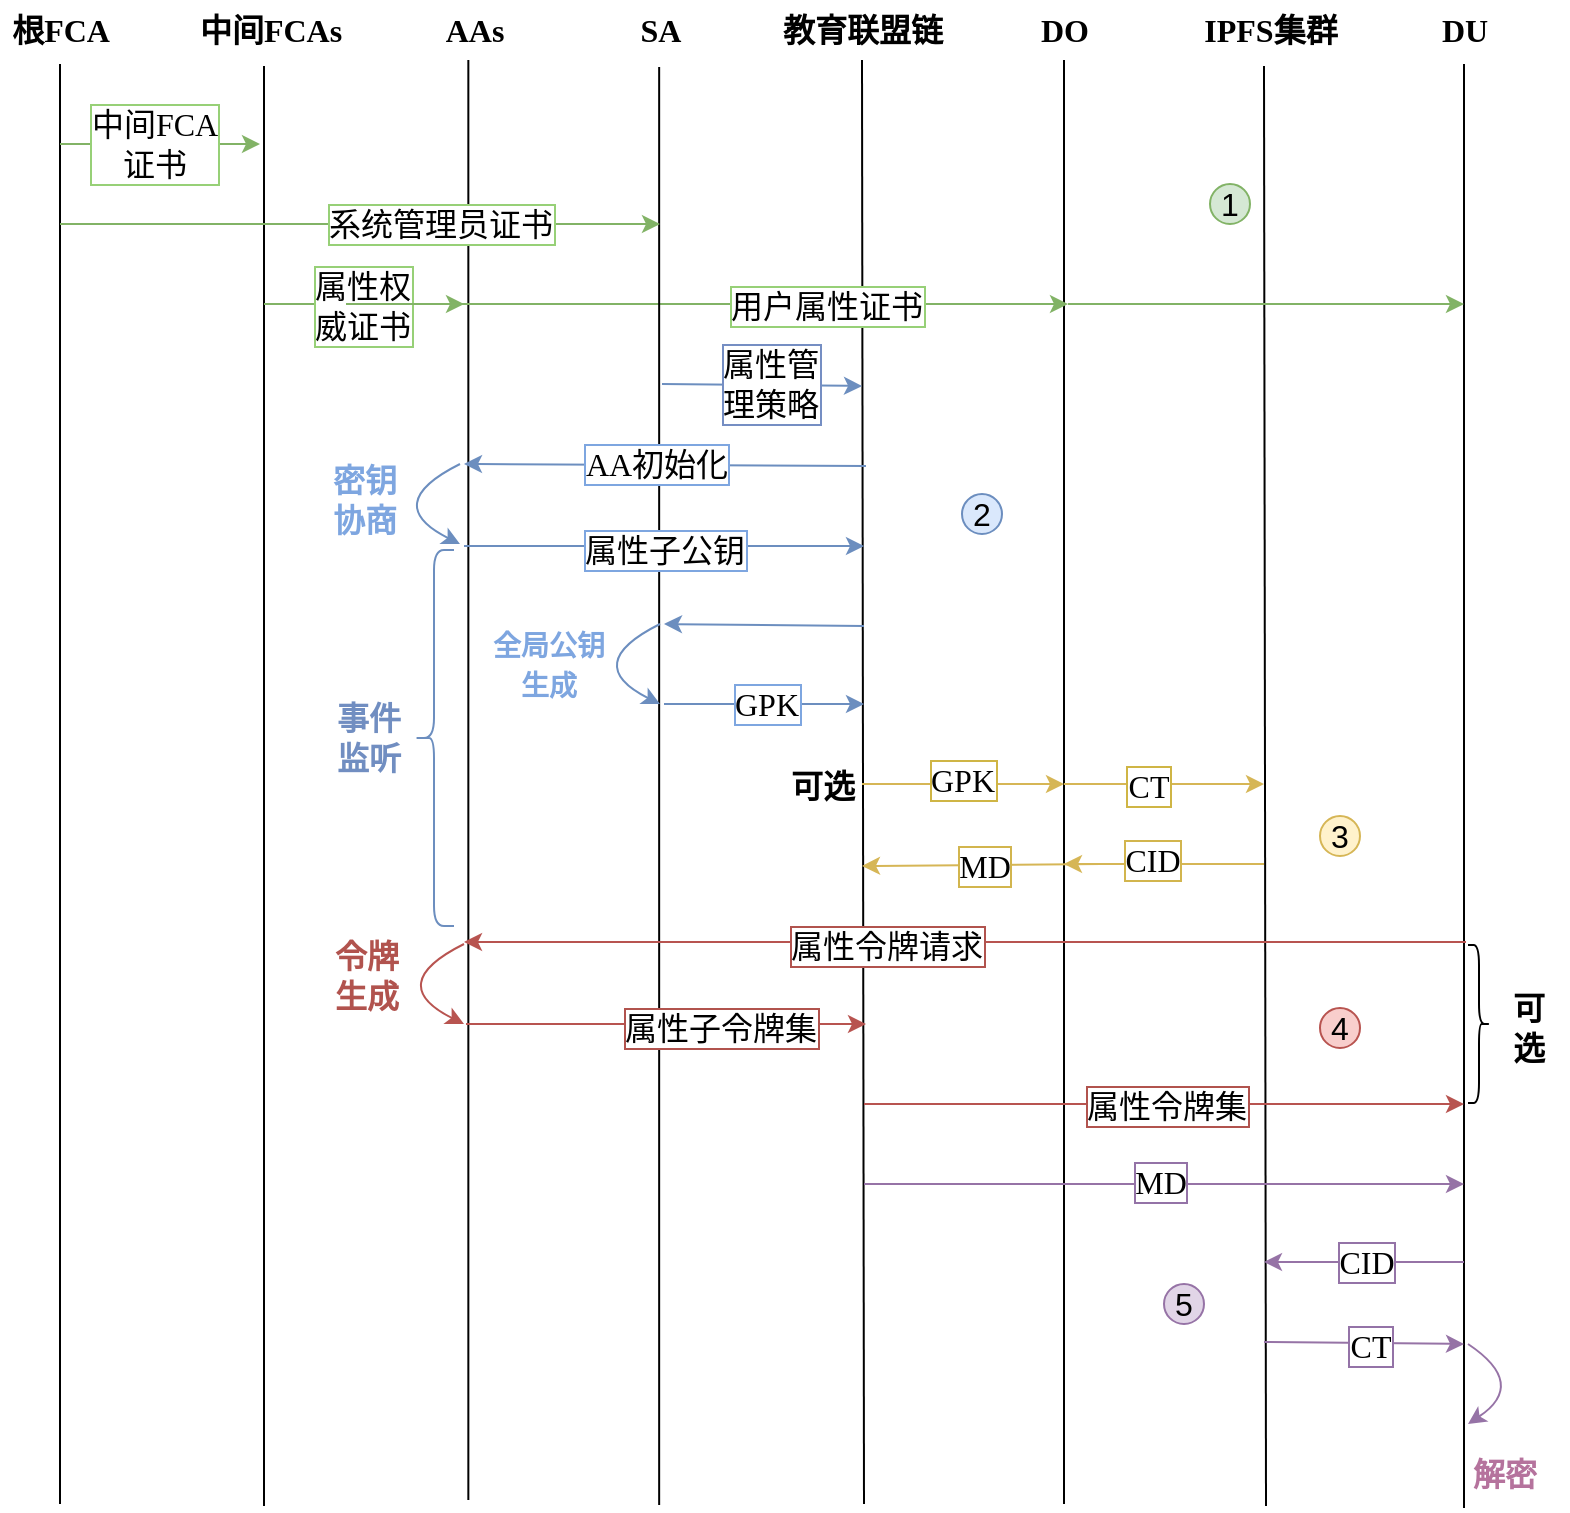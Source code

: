 <mxfile version="24.2.7" type="github">
  <diagram name="第 1 页" id="jYvDmB9UrdElBcq9cQ24">
    <mxGraphModel dx="1195" dy="643" grid="1" gridSize="10" guides="1" tooltips="1" connect="1" arrows="1" fold="1" page="1" pageScale="1" pageWidth="827" pageHeight="1169" math="0" shadow="0">
      <root>
        <mxCell id="0" />
        <mxCell id="1" parent="0" />
        <mxCell id="ZbWRhIcGq7qZfUtx-Eha-1" value="" style="endArrow=none;html=1;rounded=0;fontSize=16;fontFamily=宋体;" parent="1" edge="1">
          <mxGeometry width="50" height="50" relative="1" as="geometry">
            <mxPoint x="318" y="880" as="sourcePoint" />
            <mxPoint x="318" y="160" as="targetPoint" />
          </mxGeometry>
        </mxCell>
        <mxCell id="ZbWRhIcGq7qZfUtx-Eha-2" value="根FCA" style="text;html=1;align=center;verticalAlign=middle;resizable=0;points=[];autosize=1;strokeColor=none;fillColor=none;fontSize=16;fontFamily=宋体;fontStyle=1" parent="1" vertex="1">
          <mxGeometry x="288" y="128" width="60" height="30" as="geometry" />
        </mxCell>
        <mxCell id="ZbWRhIcGq7qZfUtx-Eha-3" value="" style="endArrow=none;html=1;rounded=0;fontSize=16;fontFamily=宋体;" parent="1" edge="1">
          <mxGeometry width="50" height="50" relative="1" as="geometry">
            <mxPoint x="420" y="881" as="sourcePoint" />
            <mxPoint x="420" y="161" as="targetPoint" />
          </mxGeometry>
        </mxCell>
        <mxCell id="ZbWRhIcGq7qZfUtx-Eha-4" value="中间FCAs" style="text;html=1;align=center;verticalAlign=middle;resizable=0;points=[];autosize=1;strokeColor=none;fillColor=none;fontSize=16;fontFamily=宋体;fontStyle=1" parent="1" vertex="1">
          <mxGeometry x="378" y="128" width="90" height="30" as="geometry" />
        </mxCell>
        <mxCell id="ZbWRhIcGq7qZfUtx-Eha-5" value="" style="endArrow=none;html=1;rounded=0;fontSize=16;fontFamily=宋体;" parent="1" edge="1">
          <mxGeometry width="50" height="50" relative="1" as="geometry">
            <mxPoint x="522.17" y="878" as="sourcePoint" />
            <mxPoint x="522.17" y="158" as="targetPoint" />
          </mxGeometry>
        </mxCell>
        <mxCell id="ZbWRhIcGq7qZfUtx-Eha-6" value="AAs" style="text;html=1;align=center;verticalAlign=middle;resizable=0;points=[];autosize=1;strokeColor=none;fillColor=none;fontSize=16;fontFamily=宋体;fontStyle=1" parent="1" vertex="1">
          <mxGeometry x="500" y="128" width="50" height="30" as="geometry" />
        </mxCell>
        <mxCell id="ZbWRhIcGq7qZfUtx-Eha-7" value="" style="endArrow=none;html=1;rounded=0;fontSize=16;fontFamily=宋体;" parent="1" edge="1">
          <mxGeometry width="50" height="50" relative="1" as="geometry">
            <mxPoint x="720" y="880" as="sourcePoint" />
            <mxPoint x="719" y="158" as="targetPoint" />
          </mxGeometry>
        </mxCell>
        <mxCell id="ZbWRhIcGq7qZfUtx-Eha-8" value="教育联盟链" style="text;html=1;align=center;verticalAlign=middle;resizable=0;points=[];autosize=1;strokeColor=none;fillColor=none;fontSize=16;fontFamily=宋体;fontStyle=1" parent="1" vertex="1">
          <mxGeometry x="669" y="128" width="100" height="30" as="geometry" />
        </mxCell>
        <mxCell id="ZbWRhIcGq7qZfUtx-Eha-9" value="" style="endArrow=none;html=1;rounded=0;fontSize=16;fontFamily=宋体;" parent="1" edge="1">
          <mxGeometry width="50" height="50" relative="1" as="geometry">
            <mxPoint x="921" y="881" as="sourcePoint" />
            <mxPoint x="920" y="161" as="targetPoint" />
          </mxGeometry>
        </mxCell>
        <mxCell id="ZbWRhIcGq7qZfUtx-Eha-10" value="IPFS集群" style="text;html=1;align=center;verticalAlign=middle;resizable=0;points=[];autosize=1;strokeColor=none;fillColor=none;fontSize=16;fontFamily=宋体;fontStyle=1" parent="1" vertex="1">
          <mxGeometry x="878" y="128" width="90" height="30" as="geometry" />
        </mxCell>
        <mxCell id="ZbWRhIcGq7qZfUtx-Eha-11" value="" style="endArrow=none;html=1;rounded=0;fontSize=16;fontFamily=宋体;" parent="1" edge="1">
          <mxGeometry width="50" height="50" relative="1" as="geometry">
            <mxPoint x="1020" y="882" as="sourcePoint" />
            <mxPoint x="1020" y="160" as="targetPoint" />
          </mxGeometry>
        </mxCell>
        <mxCell id="ZbWRhIcGq7qZfUtx-Eha-12" value="DU" style="text;html=1;align=center;verticalAlign=middle;resizable=0;points=[];autosize=1;strokeColor=none;fillColor=none;fontSize=16;fontFamily=宋体;fontStyle=1" parent="1" vertex="1">
          <mxGeometry x="1000" y="128" width="40" height="30" as="geometry" />
        </mxCell>
        <mxCell id="ZbWRhIcGq7qZfUtx-Eha-15" value="" style="endArrow=none;html=1;rounded=0;fontSize=16;fontFamily=宋体;" parent="1" edge="1">
          <mxGeometry width="50" height="50" relative="1" as="geometry">
            <mxPoint x="820" y="880" as="sourcePoint" />
            <mxPoint x="820" y="158" as="targetPoint" />
          </mxGeometry>
        </mxCell>
        <mxCell id="ZbWRhIcGq7qZfUtx-Eha-16" value="DO" style="text;html=1;align=center;verticalAlign=middle;resizable=0;points=[];autosize=1;strokeColor=none;fillColor=none;fontSize=16;fontFamily=宋体;fontStyle=1" parent="1" vertex="1">
          <mxGeometry x="800" y="128" width="40" height="30" as="geometry" />
        </mxCell>
        <mxCell id="ZbWRhIcGq7qZfUtx-Eha-17" value="" style="endArrow=classic;html=1;rounded=0;labelBorderColor=default;fontSize=16;fontFamily=宋体;fontColor=#97D077;fillColor=#d5e8d4;strokeColor=#82b366;" parent="1" edge="1">
          <mxGeometry width="50" height="50" relative="1" as="geometry">
            <mxPoint x="318" y="200" as="sourcePoint" />
            <mxPoint x="418" y="200" as="targetPoint" />
          </mxGeometry>
        </mxCell>
        <mxCell id="ZbWRhIcGq7qZfUtx-Eha-40" value="中间FCA&lt;div&gt;证书&lt;/div&gt;" style="edgeLabel;html=1;align=center;verticalAlign=middle;resizable=0;points=[];labelBorderColor=#97D077;fontSize=16;fontFamily=宋体;fontColor=#000000;" parent="ZbWRhIcGq7qZfUtx-Eha-17" vertex="1" connectable="0">
          <mxGeometry x="-0.142" y="2" relative="1" as="geometry">
            <mxPoint x="4" y="2" as="offset" />
          </mxGeometry>
        </mxCell>
        <mxCell id="ZbWRhIcGq7qZfUtx-Eha-18" value="" style="endArrow=classic;html=1;rounded=0;labelBorderColor=default;fontSize=16;fontFamily=宋体;fontColor=#000000;fillColor=#d5e8d4;strokeColor=#82b366;" parent="1" edge="1">
          <mxGeometry width="50" height="50" relative="1" as="geometry">
            <mxPoint x="420" y="280" as="sourcePoint" />
            <mxPoint x="520" y="280" as="targetPoint" />
          </mxGeometry>
        </mxCell>
        <mxCell id="ZbWRhIcGq7qZfUtx-Eha-42" value="属性权&lt;div&gt;威证书&lt;/div&gt;" style="edgeLabel;html=1;align=center;verticalAlign=middle;resizable=0;points=[];labelBorderColor=#97D077;fontSize=16;fontFamily=宋体;fontColor=#000000;" parent="ZbWRhIcGq7qZfUtx-Eha-18" vertex="1" connectable="0">
          <mxGeometry x="0.051" y="-1" relative="1" as="geometry">
            <mxPoint x="-4" as="offset" />
          </mxGeometry>
        </mxCell>
        <mxCell id="ZbWRhIcGq7qZfUtx-Eha-19" value="" style="endArrow=classic;html=1;rounded=0;labelBorderColor=default;fontSize=16;fontFamily=宋体;fontColor=#000000;fillColor=#d5e8d4;strokeColor=#82b366;" parent="1" edge="1">
          <mxGeometry width="50" height="50" relative="1" as="geometry">
            <mxPoint x="461" y="280" as="sourcePoint" />
            <mxPoint x="822" y="280" as="targetPoint" />
          </mxGeometry>
        </mxCell>
        <mxCell id="ZbWRhIcGq7qZfUtx-Eha-43" value="用户属性证书" style="edgeLabel;html=1;align=center;verticalAlign=middle;resizable=0;points=[];labelBorderColor=#97D077;fontSize=16;fontFamily=宋体;fontColor=#000000;" parent="ZbWRhIcGq7qZfUtx-Eha-19" vertex="1" connectable="0">
          <mxGeometry x="0.615" y="-1" relative="1" as="geometry">
            <mxPoint x="-52" as="offset" />
          </mxGeometry>
        </mxCell>
        <mxCell id="ZbWRhIcGq7qZfUtx-Eha-20" value="" style="endArrow=none;html=1;rounded=0;fontSize=16;fontFamily=宋体;" parent="1" edge="1">
          <mxGeometry width="50" height="50" relative="1" as="geometry">
            <mxPoint x="617.58" y="880.5" as="sourcePoint" />
            <mxPoint x="617.58" y="161.5" as="targetPoint" />
          </mxGeometry>
        </mxCell>
        <mxCell id="ZbWRhIcGq7qZfUtx-Eha-21" value="SA" style="text;html=1;align=center;verticalAlign=middle;resizable=0;points=[];autosize=1;strokeColor=none;fillColor=none;fontSize=16;fontFamily=宋体;fontStyle=1" parent="1" vertex="1">
          <mxGeometry x="598" y="128" width="40" height="30" as="geometry" />
        </mxCell>
        <mxCell id="ZbWRhIcGq7qZfUtx-Eha-22" value="" style="endArrow=classic;html=1;rounded=0;labelBorderColor=default;fontSize=16;fontFamily=宋体;fontColor=#97D077;fillColor=#d5e8d4;strokeColor=#82b366;" parent="1" edge="1">
          <mxGeometry width="50" height="50" relative="1" as="geometry">
            <mxPoint x="822" y="280" as="sourcePoint" />
            <mxPoint x="1020" y="280" as="targetPoint" />
          </mxGeometry>
        </mxCell>
        <mxCell id="ZbWRhIcGq7qZfUtx-Eha-23" value="" style="endArrow=classic;html=1;rounded=0;labelBorderColor=default;fontSize=16;fontFamily=宋体;fontColor=#97D077;fillColor=#d5e8d4;strokeColor=#82b366;" parent="1" edge="1">
          <mxGeometry width="50" height="50" relative="1" as="geometry">
            <mxPoint x="318" y="240" as="sourcePoint" />
            <mxPoint x="618" y="240" as="targetPoint" />
          </mxGeometry>
        </mxCell>
        <mxCell id="ZbWRhIcGq7qZfUtx-Eha-41" value="系统管理员证书" style="edgeLabel;html=1;align=center;verticalAlign=middle;resizable=0;points=[];labelBorderColor=#97D077;fontSize=16;fontFamily=宋体;fontColor=#000000;" parent="ZbWRhIcGq7qZfUtx-Eha-23" vertex="1" connectable="0">
          <mxGeometry x="-0.001" relative="1" as="geometry">
            <mxPoint x="40" as="offset" />
          </mxGeometry>
        </mxCell>
        <mxCell id="ZbWRhIcGq7qZfUtx-Eha-25" value="" style="endArrow=classic;html=1;rounded=0;labelBorderColor=default;fontSize=16;fontFamily=宋体;fillColor=#dae8fc;strokeColor=#6c8ebf;fontColor=default;" parent="1" edge="1">
          <mxGeometry width="50" height="50" relative="1" as="geometry">
            <mxPoint x="619" y="320" as="sourcePoint" />
            <mxPoint x="719" y="321" as="targetPoint" />
          </mxGeometry>
        </mxCell>
        <mxCell id="ZbWRhIcGq7qZfUtx-Eha-44" value="属性管&lt;div&gt;理策略&lt;/div&gt;" style="edgeLabel;html=1;align=center;verticalAlign=middle;resizable=0;points=[];labelBorderColor=#758ec3;fontSize=16;fontFamily=宋体;fontColor=default;" parent="ZbWRhIcGq7qZfUtx-Eha-25" vertex="1" connectable="0">
          <mxGeometry x="-0.019" y="1" relative="1" as="geometry">
            <mxPoint x="5" as="offset" />
          </mxGeometry>
        </mxCell>
        <mxCell id="ZbWRhIcGq7qZfUtx-Eha-26" value="" style="endArrow=classic;html=1;rounded=0;labelBorderColor=default;fontSize=16;fontFamily=宋体;fillColor=#dae8fc;strokeColor=#6c8ebf;fontColor=default;" parent="1" edge="1">
          <mxGeometry width="50" height="50" relative="1" as="geometry">
            <mxPoint x="721" y="361" as="sourcePoint" />
            <mxPoint x="520" y="360" as="targetPoint" />
          </mxGeometry>
        </mxCell>
        <mxCell id="ZbWRhIcGq7qZfUtx-Eha-46" value="AA初始化" style="edgeLabel;html=1;align=center;verticalAlign=middle;resizable=0;points=[];labelBorderColor=#7EA6E0;fontSize=16;fontFamily=宋体;fontColor=default;" parent="ZbWRhIcGq7qZfUtx-Eha-26" vertex="1" connectable="0">
          <mxGeometry x="0.422" y="-4" relative="1" as="geometry">
            <mxPoint x="38" y="3" as="offset" />
          </mxGeometry>
        </mxCell>
        <mxCell id="ZbWRhIcGq7qZfUtx-Eha-30" value="" style="endArrow=classic;html=1;rounded=0;labelBorderColor=#7EA6E0;fontSize=16;fontFamily=宋体;fontColor=default;fillColor=#dae8fc;strokeColor=#6c8ebf;" parent="1" edge="1">
          <mxGeometry width="50" height="50" relative="1" as="geometry">
            <mxPoint x="520" y="401" as="sourcePoint" />
            <mxPoint x="720" y="401" as="targetPoint" />
          </mxGeometry>
        </mxCell>
        <mxCell id="ZbWRhIcGq7qZfUtx-Eha-47" value="属性子公钥" style="edgeLabel;html=1;align=center;verticalAlign=middle;resizable=0;points=[];labelBorderColor=#7EA6E0;fontSize=16;fontFamily=宋体;fontColor=default;" parent="ZbWRhIcGq7qZfUtx-Eha-30" vertex="1" connectable="0">
          <mxGeometry x="0.218" y="-2" relative="1" as="geometry">
            <mxPoint x="-22" as="offset" />
          </mxGeometry>
        </mxCell>
        <mxCell id="ZbWRhIcGq7qZfUtx-Eha-31" value="" style="endArrow=classic;html=1;rounded=0;labelBorderColor=default;fontSize=16;fontFamily=宋体;fillColor=#fff2cc;strokeColor=#d6b656;fontColor=default;" parent="1" edge="1">
          <mxGeometry width="50" height="50" relative="1" as="geometry">
            <mxPoint x="719" y="520" as="sourcePoint" />
            <mxPoint x="820" y="520" as="targetPoint" />
          </mxGeometry>
        </mxCell>
        <mxCell id="ZbWRhIcGq7qZfUtx-Eha-60" value="GPK" style="edgeLabel;html=1;align=center;verticalAlign=middle;resizable=0;points=[];labelBorderColor=#cfb545;fontSize=16;fontFamily=宋体;fontColor=default;" parent="ZbWRhIcGq7qZfUtx-Eha-31" vertex="1" connectable="0">
          <mxGeometry x="-0.02" y="4" relative="1" as="geometry">
            <mxPoint y="2" as="offset" />
          </mxGeometry>
        </mxCell>
        <mxCell id="ZbWRhIcGq7qZfUtx-Eha-32" value="" style="endArrow=classic;html=1;rounded=0;labelBorderColor=#7EA6E0;fontSize=16;fontFamily=宋体;fontColor=default;fillColor=#dae8fc;strokeColor=#6c8ebf;" parent="1" edge="1">
          <mxGeometry width="50" height="50" relative="1" as="geometry">
            <mxPoint x="720" y="441" as="sourcePoint" />
            <mxPoint x="620" y="440" as="targetPoint" />
          </mxGeometry>
        </mxCell>
        <mxCell id="ZbWRhIcGq7qZfUtx-Eha-33" value="" style="endArrow=classic;html=1;rounded=0;labelBorderColor=#cfb545;fontSize=16;fontFamily=宋体;fillColor=#fff2cc;strokeColor=#d6b656;fontColor=default;" parent="1" edge="1">
          <mxGeometry width="50" height="50" relative="1" as="geometry">
            <mxPoint x="820" y="520" as="sourcePoint" />
            <mxPoint x="920" y="520" as="targetPoint" />
          </mxGeometry>
        </mxCell>
        <mxCell id="ZbWRhIcGq7qZfUtx-Eha-62" value="CT" style="edgeLabel;html=1;align=center;verticalAlign=middle;resizable=0;points=[];labelBorderColor=#cfb545;fontSize=16;fontFamily=宋体;fontColor=default;" parent="ZbWRhIcGq7qZfUtx-Eha-33" vertex="1" connectable="0">
          <mxGeometry x="-0.054" y="2" relative="1" as="geometry">
            <mxPoint x="-6" y="3" as="offset" />
          </mxGeometry>
        </mxCell>
        <mxCell id="ZbWRhIcGq7qZfUtx-Eha-34" value="" style="endArrow=classic;html=1;rounded=0;labelBorderColor=default;fontSize=16;fontFamily=宋体;fillColor=#f8cecc;strokeColor=#b85450;fontColor=default;" parent="1" edge="1">
          <mxGeometry width="50" height="50" relative="1" as="geometry">
            <mxPoint x="1021" y="599" as="sourcePoint" />
            <mxPoint x="520" y="599" as="targetPoint" />
          </mxGeometry>
        </mxCell>
        <mxCell id="ZbWRhIcGq7qZfUtx-Eha-70" value="属性令牌请求" style="edgeLabel;html=1;align=center;verticalAlign=middle;resizable=0;points=[];labelBorderColor=#b1534e;fontSize=16;fontFamily=宋体;fontColor=default;" parent="ZbWRhIcGq7qZfUtx-Eha-34" vertex="1" connectable="0">
          <mxGeometry x="0.418" y="1" relative="1" as="geometry">
            <mxPoint x="65" y="1" as="offset" />
          </mxGeometry>
        </mxCell>
        <mxCell id="ZbWRhIcGq7qZfUtx-Eha-35" value="" style="endArrow=classic;html=1;rounded=0;labelBorderColor=default;fontSize=16;fontFamily=宋体;fillColor=#f8cecc;strokeColor=#b85450;fontColor=default;" parent="1" edge="1">
          <mxGeometry width="50" height="50" relative="1" as="geometry">
            <mxPoint x="521" y="640" as="sourcePoint" />
            <mxPoint x="721" y="640" as="targetPoint" />
          </mxGeometry>
        </mxCell>
        <mxCell id="ZbWRhIcGq7qZfUtx-Eha-71" value="属性子令牌集" style="edgeLabel;html=1;align=center;verticalAlign=middle;resizable=0;points=[];labelBorderColor=#b1534e;fontSize=16;fontFamily=宋体;fontColor=default;" parent="ZbWRhIcGq7qZfUtx-Eha-35" vertex="1" connectable="0">
          <mxGeometry x="-0.423" relative="1" as="geometry">
            <mxPoint x="69" y="2" as="offset" />
          </mxGeometry>
        </mxCell>
        <mxCell id="ZbWRhIcGq7qZfUtx-Eha-36" value="" style="endArrow=classic;html=1;rounded=0;labelBorderColor=default;fontSize=16;fontFamily=宋体;fillColor=#f8cecc;strokeColor=#b85450;fontColor=default;" parent="1" edge="1">
          <mxGeometry width="50" height="50" relative="1" as="geometry">
            <mxPoint x="720" y="680" as="sourcePoint" />
            <mxPoint x="1020" y="680" as="targetPoint" />
          </mxGeometry>
        </mxCell>
        <mxCell id="ZbWRhIcGq7qZfUtx-Eha-77" value="属性令牌集" style="edgeLabel;html=1;align=center;verticalAlign=middle;resizable=0;points=[];labelBorderColor=#b1534e;fontSize=16;fontFamily=宋体;fontColor=default;" parent="ZbWRhIcGq7qZfUtx-Eha-36" vertex="1" connectable="0">
          <mxGeometry x="0.002" y="-2" relative="1" as="geometry">
            <mxPoint y="-1" as="offset" />
          </mxGeometry>
        </mxCell>
        <mxCell id="ZbWRhIcGq7qZfUtx-Eha-37" value="" style="endArrow=classic;html=1;rounded=0;labelBorderColor=default;fontSize=16;fontFamily=宋体;fillColor=#e1d5e7;strokeColor=#9673a6;fontColor=default;" parent="1" edge="1">
          <mxGeometry width="50" height="50" relative="1" as="geometry">
            <mxPoint x="1020" y="759" as="sourcePoint" />
            <mxPoint x="920" y="759" as="targetPoint" />
          </mxGeometry>
        </mxCell>
        <mxCell id="ZbWRhIcGq7qZfUtx-Eha-78" value="CID" style="edgeLabel;html=1;align=center;verticalAlign=middle;resizable=0;points=[];labelBorderColor=#9473a7;fontSize=16;fontFamily=宋体;fontColor=default;" parent="ZbWRhIcGq7qZfUtx-Eha-37" vertex="1" connectable="0">
          <mxGeometry x="-0.007" relative="1" as="geometry">
            <mxPoint as="offset" />
          </mxGeometry>
        </mxCell>
        <mxCell id="ZbWRhIcGq7qZfUtx-Eha-38" value="" style="endArrow=classic;html=1;rounded=0;labelBorderColor=default;fontSize=16;fontFamily=宋体;fillColor=#e1d5e7;strokeColor=#9673a6;fontColor=default;" parent="1" edge="1">
          <mxGeometry width="50" height="50" relative="1" as="geometry">
            <mxPoint x="920" y="799" as="sourcePoint" />
            <mxPoint x="1020" y="800" as="targetPoint" />
          </mxGeometry>
        </mxCell>
        <mxCell id="ZbWRhIcGq7qZfUtx-Eha-86" value="CT" style="edgeLabel;html=1;align=center;verticalAlign=middle;resizable=0;points=[];fontColor=default;labelBorderColor=#9473a7;fontSize=16;fontFamily=宋体;" parent="ZbWRhIcGq7qZfUtx-Eha-38" vertex="1" connectable="0">
          <mxGeometry x="0.045" y="-1" relative="1" as="geometry">
            <mxPoint as="offset" />
          </mxGeometry>
        </mxCell>
        <mxCell id="ZbWRhIcGq7qZfUtx-Eha-39" value="" style="endArrow=classic;html=1;rounded=0;labelBorderColor=default;fontSize=16;fontFamily=宋体;fillColor=#fff2cc;strokeColor=#d6b656;fontColor=default;" parent="1" edge="1">
          <mxGeometry width="50" height="50" relative="1" as="geometry">
            <mxPoint x="839" y="560" as="sourcePoint" />
            <mxPoint x="719" y="561" as="targetPoint" />
          </mxGeometry>
        </mxCell>
        <mxCell id="ZbWRhIcGq7qZfUtx-Eha-65" value="MD" style="edgeLabel;html=1;align=center;verticalAlign=middle;resizable=0;points=[];labelBorderColor=#d2b54e;fontSize=16;fontFamily=宋体;fontColor=default;fontStyle=0" parent="ZbWRhIcGq7qZfUtx-Eha-39" vertex="1" connectable="0">
          <mxGeometry x="-0.015" relative="1" as="geometry">
            <mxPoint as="offset" />
          </mxGeometry>
        </mxCell>
        <mxCell id="ZbWRhIcGq7qZfUtx-Eha-49" value="&lt;b&gt;密钥&lt;/b&gt;&lt;div&gt;&lt;b&gt;协商&lt;/b&gt;&lt;/div&gt;" style="text;html=1;align=center;verticalAlign=middle;resizable=0;points=[];autosize=1;strokeColor=none;fillColor=none;labelBorderColor=none;fontSize=16;fontFamily=宋体;fontColor=#7EA6E0;" parent="1" vertex="1">
          <mxGeometry x="440" y="353" width="60" height="50" as="geometry" />
        </mxCell>
        <mxCell id="ZbWRhIcGq7qZfUtx-Eha-52" value="" style="endArrow=classic;html=1;rounded=0;labelBorderColor=#7EA6E0;fontSize=16;fontFamily=宋体;fontColor=default;fillColor=#dae8fc;strokeColor=#6c8ebf;" parent="1" edge="1">
          <mxGeometry width="50" height="50" relative="1" as="geometry">
            <mxPoint x="620" y="480" as="sourcePoint" />
            <mxPoint x="720" y="480" as="targetPoint" />
          </mxGeometry>
        </mxCell>
        <mxCell id="ZbWRhIcGq7qZfUtx-Eha-61" value="GPK" style="edgeLabel;html=1;align=center;verticalAlign=middle;resizable=0;points=[];labelBorderColor=#7EA6E0;fontSize=16;fontFamily=宋体;fontColor=default;" parent="ZbWRhIcGq7qZfUtx-Eha-52" vertex="1" connectable="0">
          <mxGeometry x="-0.072" y="-1" relative="1" as="geometry">
            <mxPoint x="4" y="-1" as="offset" />
          </mxGeometry>
        </mxCell>
        <mxCell id="ZbWRhIcGq7qZfUtx-Eha-54" value="&lt;font size=&quot;1&quot; color=&quot;#7ea6e0&quot;&gt;&lt;b style=&quot;font-size: 14px;&quot;&gt;全局公钥&lt;/b&gt;&lt;/font&gt;&lt;div&gt;&lt;font size=&quot;1&quot; color=&quot;#7ea6e0&quot;&gt;&lt;b style=&quot;font-size: 14px;&quot;&gt;生成&lt;/b&gt;&lt;/font&gt;&lt;/div&gt;" style="text;html=1;align=center;verticalAlign=middle;resizable=0;points=[];autosize=1;strokeColor=none;fillColor=none;labelBorderColor=none;fontSize=16;fontFamily=宋体;fontColor=default;" parent="1" vertex="1">
          <mxGeometry x="522" y="435" width="80" height="50" as="geometry" />
        </mxCell>
        <mxCell id="ZbWRhIcGq7qZfUtx-Eha-56" value="&lt;b&gt;可选&lt;/b&gt;" style="text;html=1;align=center;verticalAlign=middle;resizable=0;points=[];autosize=1;strokeColor=none;fillColor=none;labelBorderColor=none;fontSize=16;fontFamily=宋体;fontColor=default;" parent="1" vertex="1">
          <mxGeometry x="669" y="506" width="60" height="30" as="geometry" />
        </mxCell>
        <mxCell id="ZbWRhIcGq7qZfUtx-Eha-63" value="" style="endArrow=classic;html=1;rounded=0;labelBorderColor=#d2b54e;fontSize=16;fontFamily=宋体;fillColor=#fff2cc;strokeColor=#d6b656;fontColor=default;" parent="1" edge="1">
          <mxGeometry width="50" height="50" relative="1" as="geometry">
            <mxPoint x="920" y="560" as="sourcePoint" />
            <mxPoint x="820" y="560" as="targetPoint" />
          </mxGeometry>
        </mxCell>
        <mxCell id="ZbWRhIcGq7qZfUtx-Eha-64" value="CID" style="edgeLabel;html=1;align=center;verticalAlign=middle;resizable=0;points=[];labelBorderColor=#d2b54e;fontSize=16;fontFamily=宋体;fontColor=default;" parent="ZbWRhIcGq7qZfUtx-Eha-63" vertex="1" connectable="0">
          <mxGeometry x="0.002" y="-2" relative="1" as="geometry">
            <mxPoint x="-6" as="offset" />
          </mxGeometry>
        </mxCell>
        <mxCell id="ZbWRhIcGq7qZfUtx-Eha-66" value="" style="shape=curlyBracket;whiteSpace=wrap;html=1;rounded=1;labelPosition=left;verticalLabelPosition=middle;align=right;verticalAlign=middle;labelBorderColor=default;fontSize=16;fontFamily=宋体;fillColor=#dae8fc;strokeColor=#6c8ebf;fontColor=default;" parent="1" vertex="1">
          <mxGeometry x="495" y="403" width="20" height="188" as="geometry" />
        </mxCell>
        <mxCell id="ZbWRhIcGq7qZfUtx-Eha-67" value="&lt;b&gt;事件&lt;/b&gt;&lt;div&gt;&lt;b&gt;监听&lt;/b&gt;&lt;/div&gt;" style="text;html=1;align=center;verticalAlign=middle;resizable=0;points=[];autosize=1;strokeColor=none;fillColor=none;labelBorderColor=none;fontSize=16;fontFamily=宋体;fontColor=#718ec1;" parent="1" vertex="1">
          <mxGeometry x="442" y="472" width="60" height="50" as="geometry" />
        </mxCell>
        <mxCell id="ZbWRhIcGq7qZfUtx-Eha-69" value="&lt;b style=&quot;font-size: 16px;&quot;&gt;令牌&lt;/b&gt;&lt;div&gt;&lt;b style=&quot;font-size: 16px;&quot;&gt;生成&lt;/b&gt;&lt;/div&gt;" style="text;html=1;align=center;verticalAlign=middle;resizable=0;points=[];autosize=1;labelBorderColor=none;fontSize=16;fontFamily=宋体;fontColor=#b1534e;" parent="1" vertex="1">
          <mxGeometry x="441" y="591" width="60" height="50" as="geometry" />
        </mxCell>
        <mxCell id="ZbWRhIcGq7qZfUtx-Eha-73" value="" style="shape=curlyBracket;whiteSpace=wrap;html=1;rounded=1;flipH=1;labelPosition=right;verticalLabelPosition=middle;align=left;verticalAlign=middle;labelBorderColor=default;fontSize=16;fontFamily=宋体;" parent="1" vertex="1">
          <mxGeometry x="1022" y="600.5" width="11" height="79" as="geometry" />
        </mxCell>
        <mxCell id="ZbWRhIcGq7qZfUtx-Eha-74" value="&lt;b&gt;可&lt;/b&gt;&lt;div style=&quot;font-size: 16px;&quot;&gt;&lt;b&gt;选&lt;/b&gt;&lt;/div&gt;" style="text;html=1;align=center;verticalAlign=middle;resizable=0;points=[];autosize=1;strokeColor=none;fillColor=none;fontSize=16;fontFamily=宋体;" parent="1" vertex="1">
          <mxGeometry x="1032" y="617" width="40" height="50" as="geometry" />
        </mxCell>
        <mxCell id="ZbWRhIcGq7qZfUtx-Eha-80" value="" style="endArrow=classic;html=1;rounded=0;labelBorderColor=default;fontSize=16;fontFamily=宋体;fillColor=#e1d5e7;strokeColor=#9673a6;fontColor=default;" parent="1" edge="1">
          <mxGeometry width="50" height="50" relative="1" as="geometry">
            <mxPoint x="720" y="720" as="sourcePoint" />
            <mxPoint x="1020" y="720" as="targetPoint" />
          </mxGeometry>
        </mxCell>
        <mxCell id="ZbWRhIcGq7qZfUtx-Eha-81" value="MD" style="edgeLabel;html=1;align=center;verticalAlign=middle;resizable=0;points=[];labelBorderColor=#9473a7;fontSize=16;fontFamily=宋体;fontColor=default;" parent="ZbWRhIcGq7qZfUtx-Eha-80" vertex="1" connectable="0">
          <mxGeometry x="-0.015" y="1" relative="1" as="geometry">
            <mxPoint as="offset" />
          </mxGeometry>
        </mxCell>
        <mxCell id="ZbWRhIcGq7qZfUtx-Eha-87" value="1" style="ellipse;whiteSpace=wrap;html=1;aspect=fixed;fillColor=#d5e8d4;strokeColor=#82b366;fontSize=16;" parent="1" vertex="1">
          <mxGeometry x="893" y="220" width="20" height="20" as="geometry" />
        </mxCell>
        <mxCell id="ZbWRhIcGq7qZfUtx-Eha-88" value="2" style="ellipse;whiteSpace=wrap;html=1;aspect=fixed;fillColor=#dae8fc;strokeColor=#6c8ebf;fontSize=16;" parent="1" vertex="1">
          <mxGeometry x="769" y="375" width="20" height="20" as="geometry" />
        </mxCell>
        <mxCell id="ZbWRhIcGq7qZfUtx-Eha-89" value="3" style="ellipse;whiteSpace=wrap;html=1;aspect=fixed;fillColor=#fff2cc;strokeColor=#d6b656;fontSize=16;" parent="1" vertex="1">
          <mxGeometry x="948" y="536" width="20" height="20" as="geometry" />
        </mxCell>
        <mxCell id="ZbWRhIcGq7qZfUtx-Eha-90" value="4" style="ellipse;whiteSpace=wrap;html=1;aspect=fixed;fillColor=#f8cecc;strokeColor=#b85450;fontSize=16;" parent="1" vertex="1">
          <mxGeometry x="948" y="632" width="20" height="20" as="geometry" />
        </mxCell>
        <mxCell id="ZbWRhIcGq7qZfUtx-Eha-91" value="5" style="ellipse;whiteSpace=wrap;html=1;aspect=fixed;fillColor=#e1d5e7;strokeColor=#9673a6;fontSize=16;" parent="1" vertex="1">
          <mxGeometry x="870" y="770" width="20" height="20" as="geometry" />
        </mxCell>
        <mxCell id="ZbWRhIcGq7qZfUtx-Eha-94" value="" style="endArrow=classic;html=1;rounded=0;curved=1;fillColor=#dae8fc;strokeColor=#6c8ebf;" parent="1" edge="1">
          <mxGeometry width="50" height="50" relative="1" as="geometry">
            <mxPoint x="518" y="360" as="sourcePoint" />
            <mxPoint x="518" y="400" as="targetPoint" />
            <Array as="points">
              <mxPoint x="478" y="380" />
            </Array>
          </mxGeometry>
        </mxCell>
        <mxCell id="ZbWRhIcGq7qZfUtx-Eha-95" value="" style="endArrow=classic;html=1;rounded=0;curved=1;fillColor=#f8cecc;strokeColor=#b85450;" parent="1" edge="1">
          <mxGeometry width="50" height="50" relative="1" as="geometry">
            <mxPoint x="520" y="600" as="sourcePoint" />
            <mxPoint x="520" y="640" as="targetPoint" />
            <Array as="points">
              <mxPoint x="480" y="620" />
            </Array>
          </mxGeometry>
        </mxCell>
        <mxCell id="ZbWRhIcGq7qZfUtx-Eha-97" value="" style="endArrow=classic;html=1;rounded=0;curved=1;fillColor=#dae8fc;strokeColor=#6c8ebf;" parent="1" edge="1">
          <mxGeometry width="50" height="50" relative="1" as="geometry">
            <mxPoint x="618" y="440" as="sourcePoint" />
            <mxPoint x="618" y="480" as="targetPoint" />
            <Array as="points">
              <mxPoint x="578" y="460" />
            </Array>
          </mxGeometry>
        </mxCell>
        <mxCell id="ZbWRhIcGq7qZfUtx-Eha-98" value="" style="endArrow=classic;html=1;rounded=0;curved=1;fillColor=#e1d5e7;strokeColor=#9673a6;" parent="1" edge="1">
          <mxGeometry width="50" height="50" relative="1" as="geometry">
            <mxPoint x="1022" y="800" as="sourcePoint" />
            <mxPoint x="1022" y="840" as="targetPoint" />
            <Array as="points">
              <mxPoint x="1052" y="820" />
            </Array>
          </mxGeometry>
        </mxCell>
        <mxCell id="ZbWRhIcGq7qZfUtx-Eha-102" value="&lt;font style=&quot;font-size: 16px;&quot; face=&quot;宋体&quot;&gt;解密&lt;/font&gt;" style="text;html=1;align=center;verticalAlign=middle;resizable=0;points=[];autosize=1;strokeColor=none;fillColor=none;fontColor=#B5739D;fontStyle=1" parent="1" vertex="1">
          <mxGeometry x="1010" y="850" width="60" height="30" as="geometry" />
        </mxCell>
      </root>
    </mxGraphModel>
  </diagram>
</mxfile>

